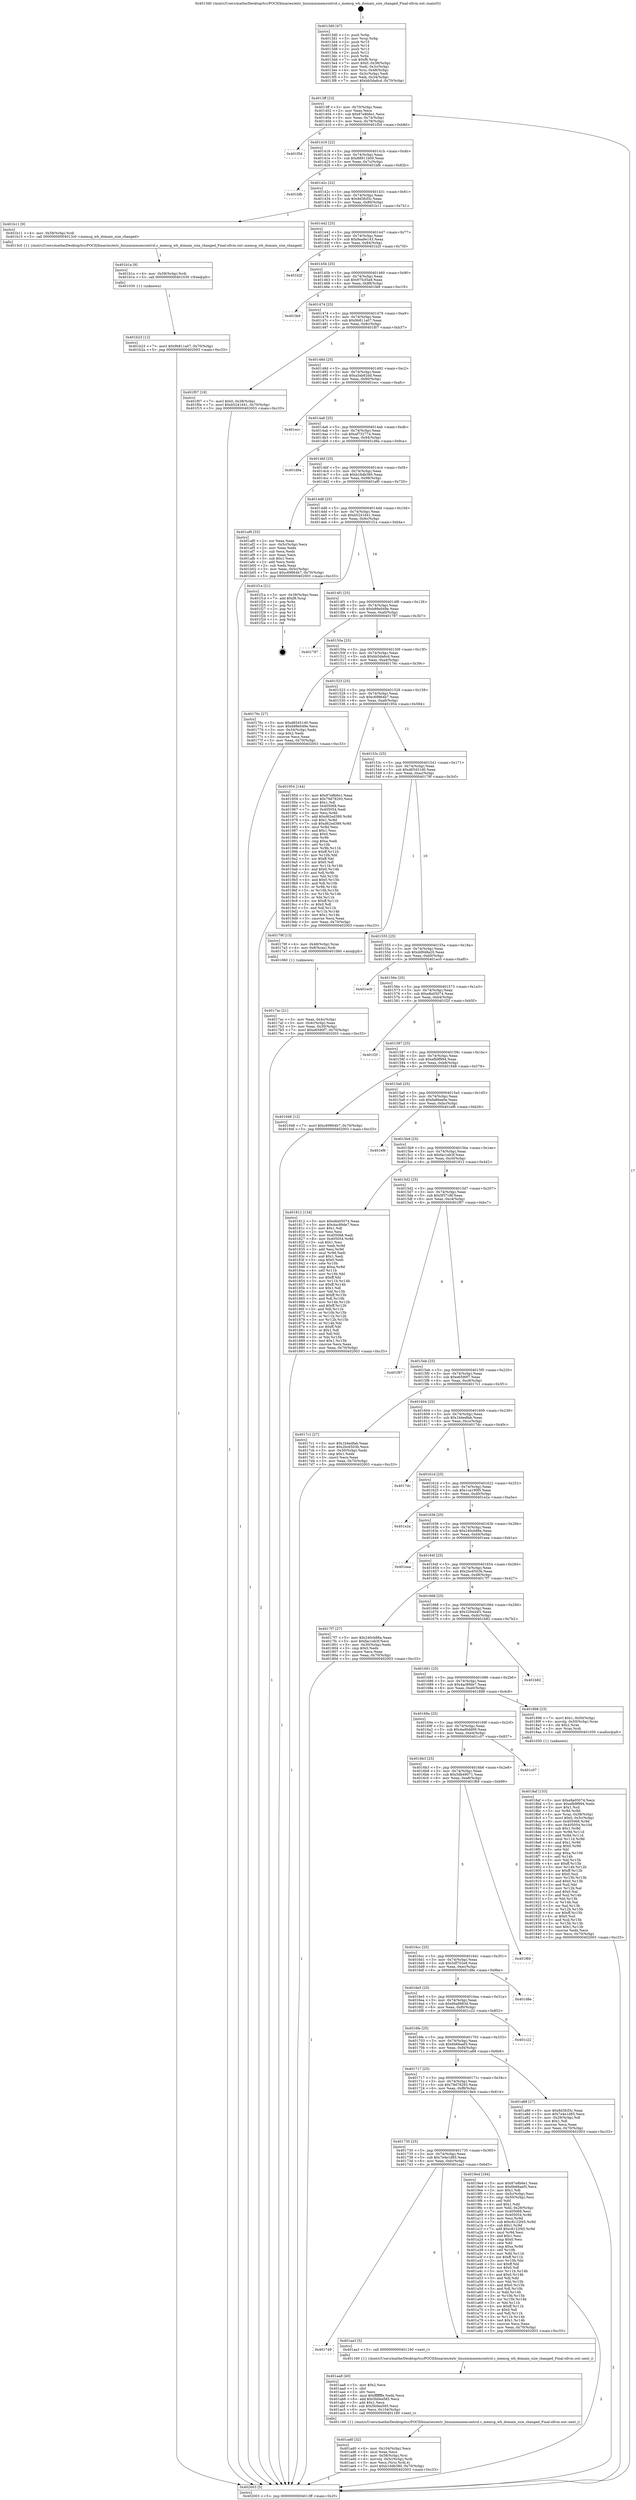 digraph "0x4013d0" {
  label = "0x4013d0 (/mnt/c/Users/mathe/Desktop/tcc/POCII/binaries/extr_linuxmmmemcontrol.c_memcg_wb_domain_size_changed_Final-ollvm.out::main(0))"
  labelloc = "t"
  node[shape=record]

  Entry [label="",width=0.3,height=0.3,shape=circle,fillcolor=black,style=filled]
  "0x4013ff" [label="{
     0x4013ff [23]\l
     | [instrs]\l
     &nbsp;&nbsp;0x4013ff \<+3\>: mov -0x70(%rbp),%eax\l
     &nbsp;&nbsp;0x401402 \<+2\>: mov %eax,%ecx\l
     &nbsp;&nbsp;0x401404 \<+6\>: sub $0x87e8b6e1,%ecx\l
     &nbsp;&nbsp;0x40140a \<+3\>: mov %eax,-0x74(%rbp)\l
     &nbsp;&nbsp;0x40140d \<+3\>: mov %ecx,-0x78(%rbp)\l
     &nbsp;&nbsp;0x401410 \<+6\>: je 0000000000401f5d \<main+0xb8d\>\l
  }"]
  "0x401f5d" [label="{
     0x401f5d\l
  }", style=dashed]
  "0x401416" [label="{
     0x401416 [22]\l
     | [instrs]\l
     &nbsp;&nbsp;0x401416 \<+5\>: jmp 000000000040141b \<main+0x4b\>\l
     &nbsp;&nbsp;0x40141b \<+3\>: mov -0x74(%rbp),%eax\l
     &nbsp;&nbsp;0x40141e \<+5\>: sub $0x88911b00,%eax\l
     &nbsp;&nbsp;0x401423 \<+3\>: mov %eax,-0x7c(%rbp)\l
     &nbsp;&nbsp;0x401426 \<+6\>: je 0000000000401bfb \<main+0x82b\>\l
  }"]
  Exit [label="",width=0.3,height=0.3,shape=circle,fillcolor=black,style=filled,peripheries=2]
  "0x401bfb" [label="{
     0x401bfb\l
  }", style=dashed]
  "0x40142c" [label="{
     0x40142c [22]\l
     | [instrs]\l
     &nbsp;&nbsp;0x40142c \<+5\>: jmp 0000000000401431 \<main+0x61\>\l
     &nbsp;&nbsp;0x401431 \<+3\>: mov -0x74(%rbp),%eax\l
     &nbsp;&nbsp;0x401434 \<+5\>: sub $0x8d3fcf3c,%eax\l
     &nbsp;&nbsp;0x401439 \<+3\>: mov %eax,-0x80(%rbp)\l
     &nbsp;&nbsp;0x40143c \<+6\>: je 0000000000401b11 \<main+0x741\>\l
  }"]
  "0x401b23" [label="{
     0x401b23 [12]\l
     | [instrs]\l
     &nbsp;&nbsp;0x401b23 \<+7\>: movl $0x9b811a07,-0x70(%rbp)\l
     &nbsp;&nbsp;0x401b2a \<+5\>: jmp 0000000000402003 \<main+0xc33\>\l
  }"]
  "0x401b11" [label="{
     0x401b11 [9]\l
     | [instrs]\l
     &nbsp;&nbsp;0x401b11 \<+4\>: mov -0x58(%rbp),%rdi\l
     &nbsp;&nbsp;0x401b15 \<+5\>: call 00000000004013c0 \<memcg_wb_domain_size_changed\>\l
     | [calls]\l
     &nbsp;&nbsp;0x4013c0 \{1\} (/mnt/c/Users/mathe/Desktop/tcc/POCII/binaries/extr_linuxmmmemcontrol.c_memcg_wb_domain_size_changed_Final-ollvm.out::memcg_wb_domain_size_changed)\l
  }"]
  "0x401442" [label="{
     0x401442 [25]\l
     | [instrs]\l
     &nbsp;&nbsp;0x401442 \<+5\>: jmp 0000000000401447 \<main+0x77\>\l
     &nbsp;&nbsp;0x401447 \<+3\>: mov -0x74(%rbp),%eax\l
     &nbsp;&nbsp;0x40144a \<+5\>: sub $0x8ea9e143,%eax\l
     &nbsp;&nbsp;0x40144f \<+6\>: mov %eax,-0x84(%rbp)\l
     &nbsp;&nbsp;0x401455 \<+6\>: je 0000000000401b2f \<main+0x75f\>\l
  }"]
  "0x401b1a" [label="{
     0x401b1a [9]\l
     | [instrs]\l
     &nbsp;&nbsp;0x401b1a \<+4\>: mov -0x58(%rbp),%rdi\l
     &nbsp;&nbsp;0x401b1e \<+5\>: call 0000000000401030 \<free@plt\>\l
     | [calls]\l
     &nbsp;&nbsp;0x401030 \{1\} (unknown)\l
  }"]
  "0x401b2f" [label="{
     0x401b2f\l
  }", style=dashed]
  "0x40145b" [label="{
     0x40145b [25]\l
     | [instrs]\l
     &nbsp;&nbsp;0x40145b \<+5\>: jmp 0000000000401460 \<main+0x90\>\l
     &nbsp;&nbsp;0x401460 \<+3\>: mov -0x74(%rbp),%eax\l
     &nbsp;&nbsp;0x401463 \<+5\>: sub $0x975cf3a9,%eax\l
     &nbsp;&nbsp;0x401468 \<+6\>: mov %eax,-0x88(%rbp)\l
     &nbsp;&nbsp;0x40146e \<+6\>: je 0000000000401fe9 \<main+0xc19\>\l
  }"]
  "0x401ad0" [label="{
     0x401ad0 [32]\l
     | [instrs]\l
     &nbsp;&nbsp;0x401ad0 \<+6\>: mov -0x104(%rbp),%ecx\l
     &nbsp;&nbsp;0x401ad6 \<+3\>: imul %eax,%ecx\l
     &nbsp;&nbsp;0x401ad9 \<+4\>: mov -0x58(%rbp),%rsi\l
     &nbsp;&nbsp;0x401add \<+4\>: movslq -0x5c(%rbp),%rdi\l
     &nbsp;&nbsp;0x401ae1 \<+3\>: mov %ecx,(%rsi,%rdi,4)\l
     &nbsp;&nbsp;0x401ae4 \<+7\>: movl $0xb16db380,-0x70(%rbp)\l
     &nbsp;&nbsp;0x401aeb \<+5\>: jmp 0000000000402003 \<main+0xc33\>\l
  }"]
  "0x401fe9" [label="{
     0x401fe9\l
  }", style=dashed]
  "0x401474" [label="{
     0x401474 [25]\l
     | [instrs]\l
     &nbsp;&nbsp;0x401474 \<+5\>: jmp 0000000000401479 \<main+0xa9\>\l
     &nbsp;&nbsp;0x401479 \<+3\>: mov -0x74(%rbp),%eax\l
     &nbsp;&nbsp;0x40147c \<+5\>: sub $0x9b811a07,%eax\l
     &nbsp;&nbsp;0x401481 \<+6\>: mov %eax,-0x8c(%rbp)\l
     &nbsp;&nbsp;0x401487 \<+6\>: je 0000000000401f07 \<main+0xb37\>\l
  }"]
  "0x401aa8" [label="{
     0x401aa8 [40]\l
     | [instrs]\l
     &nbsp;&nbsp;0x401aa8 \<+5\>: mov $0x2,%ecx\l
     &nbsp;&nbsp;0x401aad \<+1\>: cltd\l
     &nbsp;&nbsp;0x401aae \<+2\>: idiv %ecx\l
     &nbsp;&nbsp;0x401ab0 \<+6\>: imul $0xfffffffe,%edx,%ecx\l
     &nbsp;&nbsp;0x401ab6 \<+6\>: add $0x5b0ea585,%ecx\l
     &nbsp;&nbsp;0x401abc \<+3\>: add $0x1,%ecx\l
     &nbsp;&nbsp;0x401abf \<+6\>: sub $0x5b0ea585,%ecx\l
     &nbsp;&nbsp;0x401ac5 \<+6\>: mov %ecx,-0x104(%rbp)\l
     &nbsp;&nbsp;0x401acb \<+5\>: call 0000000000401160 \<next_i\>\l
     | [calls]\l
     &nbsp;&nbsp;0x401160 \{1\} (/mnt/c/Users/mathe/Desktop/tcc/POCII/binaries/extr_linuxmmmemcontrol.c_memcg_wb_domain_size_changed_Final-ollvm.out::next_i)\l
  }"]
  "0x401f07" [label="{
     0x401f07 [19]\l
     | [instrs]\l
     &nbsp;&nbsp;0x401f07 \<+7\>: movl $0x0,-0x38(%rbp)\l
     &nbsp;&nbsp;0x401f0e \<+7\>: movl $0xb5241641,-0x70(%rbp)\l
     &nbsp;&nbsp;0x401f15 \<+5\>: jmp 0000000000402003 \<main+0xc33\>\l
  }"]
  "0x40148d" [label="{
     0x40148d [25]\l
     | [instrs]\l
     &nbsp;&nbsp;0x40148d \<+5\>: jmp 0000000000401492 \<main+0xc2\>\l
     &nbsp;&nbsp;0x401492 \<+3\>: mov -0x74(%rbp),%eax\l
     &nbsp;&nbsp;0x401495 \<+5\>: sub $0xa3ab82dd,%eax\l
     &nbsp;&nbsp;0x40149a \<+6\>: mov %eax,-0x90(%rbp)\l
     &nbsp;&nbsp;0x4014a0 \<+6\>: je 0000000000401ecc \<main+0xafc\>\l
  }"]
  "0x401749" [label="{
     0x401749\l
  }", style=dashed]
  "0x401ecc" [label="{
     0x401ecc\l
  }", style=dashed]
  "0x4014a6" [label="{
     0x4014a6 [25]\l
     | [instrs]\l
     &nbsp;&nbsp;0x4014a6 \<+5\>: jmp 00000000004014ab \<main+0xdb\>\l
     &nbsp;&nbsp;0x4014ab \<+3\>: mov -0x74(%rbp),%eax\l
     &nbsp;&nbsp;0x4014ae \<+5\>: sub $0xaf732774,%eax\l
     &nbsp;&nbsp;0x4014b3 \<+6\>: mov %eax,-0x94(%rbp)\l
     &nbsp;&nbsp;0x4014b9 \<+6\>: je 0000000000401d9a \<main+0x9ca\>\l
  }"]
  "0x401aa3" [label="{
     0x401aa3 [5]\l
     | [instrs]\l
     &nbsp;&nbsp;0x401aa3 \<+5\>: call 0000000000401160 \<next_i\>\l
     | [calls]\l
     &nbsp;&nbsp;0x401160 \{1\} (/mnt/c/Users/mathe/Desktop/tcc/POCII/binaries/extr_linuxmmmemcontrol.c_memcg_wb_domain_size_changed_Final-ollvm.out::next_i)\l
  }"]
  "0x401d9a" [label="{
     0x401d9a\l
  }", style=dashed]
  "0x4014bf" [label="{
     0x4014bf [25]\l
     | [instrs]\l
     &nbsp;&nbsp;0x4014bf \<+5\>: jmp 00000000004014c4 \<main+0xf4\>\l
     &nbsp;&nbsp;0x4014c4 \<+3\>: mov -0x74(%rbp),%eax\l
     &nbsp;&nbsp;0x4014c7 \<+5\>: sub $0xb16db380,%eax\l
     &nbsp;&nbsp;0x4014cc \<+6\>: mov %eax,-0x98(%rbp)\l
     &nbsp;&nbsp;0x4014d2 \<+6\>: je 0000000000401af0 \<main+0x720\>\l
  }"]
  "0x401730" [label="{
     0x401730 [25]\l
     | [instrs]\l
     &nbsp;&nbsp;0x401730 \<+5\>: jmp 0000000000401735 \<main+0x365\>\l
     &nbsp;&nbsp;0x401735 \<+3\>: mov -0x74(%rbp),%eax\l
     &nbsp;&nbsp;0x401738 \<+5\>: sub $0x7e4e1d85,%eax\l
     &nbsp;&nbsp;0x40173d \<+6\>: mov %eax,-0xfc(%rbp)\l
     &nbsp;&nbsp;0x401743 \<+6\>: je 0000000000401aa3 \<main+0x6d3\>\l
  }"]
  "0x401af0" [label="{
     0x401af0 [33]\l
     | [instrs]\l
     &nbsp;&nbsp;0x401af0 \<+2\>: xor %eax,%eax\l
     &nbsp;&nbsp;0x401af2 \<+3\>: mov -0x5c(%rbp),%ecx\l
     &nbsp;&nbsp;0x401af5 \<+2\>: mov %eax,%edx\l
     &nbsp;&nbsp;0x401af7 \<+2\>: sub %ecx,%edx\l
     &nbsp;&nbsp;0x401af9 \<+2\>: mov %eax,%ecx\l
     &nbsp;&nbsp;0x401afb \<+3\>: sub $0x1,%ecx\l
     &nbsp;&nbsp;0x401afe \<+2\>: add %ecx,%edx\l
     &nbsp;&nbsp;0x401b00 \<+2\>: sub %edx,%eax\l
     &nbsp;&nbsp;0x401b02 \<+3\>: mov %eax,-0x5c(%rbp)\l
     &nbsp;&nbsp;0x401b05 \<+7\>: movl $0xc69864b7,-0x70(%rbp)\l
     &nbsp;&nbsp;0x401b0c \<+5\>: jmp 0000000000402003 \<main+0xc33\>\l
  }"]
  "0x4014d8" [label="{
     0x4014d8 [25]\l
     | [instrs]\l
     &nbsp;&nbsp;0x4014d8 \<+5\>: jmp 00000000004014dd \<main+0x10d\>\l
     &nbsp;&nbsp;0x4014dd \<+3\>: mov -0x74(%rbp),%eax\l
     &nbsp;&nbsp;0x4014e0 \<+5\>: sub $0xb5241641,%eax\l
     &nbsp;&nbsp;0x4014e5 \<+6\>: mov %eax,-0x9c(%rbp)\l
     &nbsp;&nbsp;0x4014eb \<+6\>: je 0000000000401f1a \<main+0xb4a\>\l
  }"]
  "0x4019e4" [label="{
     0x4019e4 [164]\l
     | [instrs]\l
     &nbsp;&nbsp;0x4019e4 \<+5\>: mov $0x87e8b6e1,%eax\l
     &nbsp;&nbsp;0x4019e9 \<+5\>: mov $0x6b66aef3,%ecx\l
     &nbsp;&nbsp;0x4019ee \<+2\>: mov $0x1,%dl\l
     &nbsp;&nbsp;0x4019f0 \<+3\>: mov -0x5c(%rbp),%esi\l
     &nbsp;&nbsp;0x4019f3 \<+3\>: cmp -0x50(%rbp),%esi\l
     &nbsp;&nbsp;0x4019f6 \<+4\>: setl %dil\l
     &nbsp;&nbsp;0x4019fa \<+4\>: and $0x1,%dil\l
     &nbsp;&nbsp;0x4019fe \<+4\>: mov %dil,-0x29(%rbp)\l
     &nbsp;&nbsp;0x401a02 \<+7\>: mov 0x405068,%esi\l
     &nbsp;&nbsp;0x401a09 \<+8\>: mov 0x405054,%r8d\l
     &nbsp;&nbsp;0x401a11 \<+3\>: mov %esi,%r9d\l
     &nbsp;&nbsp;0x401a14 \<+7\>: sub $0xc8122f45,%r9d\l
     &nbsp;&nbsp;0x401a1b \<+4\>: sub $0x1,%r9d\l
     &nbsp;&nbsp;0x401a1f \<+7\>: add $0xc8122f45,%r9d\l
     &nbsp;&nbsp;0x401a26 \<+4\>: imul %r9d,%esi\l
     &nbsp;&nbsp;0x401a2a \<+3\>: and $0x1,%esi\l
     &nbsp;&nbsp;0x401a2d \<+3\>: cmp $0x0,%esi\l
     &nbsp;&nbsp;0x401a30 \<+4\>: sete %dil\l
     &nbsp;&nbsp;0x401a34 \<+4\>: cmp $0xa,%r8d\l
     &nbsp;&nbsp;0x401a38 \<+4\>: setl %r10b\l
     &nbsp;&nbsp;0x401a3c \<+3\>: mov %dil,%r11b\l
     &nbsp;&nbsp;0x401a3f \<+4\>: xor $0xff,%r11b\l
     &nbsp;&nbsp;0x401a43 \<+3\>: mov %r10b,%bl\l
     &nbsp;&nbsp;0x401a46 \<+3\>: xor $0xff,%bl\l
     &nbsp;&nbsp;0x401a49 \<+3\>: xor $0x0,%dl\l
     &nbsp;&nbsp;0x401a4c \<+3\>: mov %r11b,%r14b\l
     &nbsp;&nbsp;0x401a4f \<+4\>: and $0x0,%r14b\l
     &nbsp;&nbsp;0x401a53 \<+3\>: and %dl,%dil\l
     &nbsp;&nbsp;0x401a56 \<+3\>: mov %bl,%r15b\l
     &nbsp;&nbsp;0x401a59 \<+4\>: and $0x0,%r15b\l
     &nbsp;&nbsp;0x401a5d \<+3\>: and %dl,%r10b\l
     &nbsp;&nbsp;0x401a60 \<+3\>: or %dil,%r14b\l
     &nbsp;&nbsp;0x401a63 \<+3\>: or %r10b,%r15b\l
     &nbsp;&nbsp;0x401a66 \<+3\>: xor %r15b,%r14b\l
     &nbsp;&nbsp;0x401a69 \<+3\>: or %bl,%r11b\l
     &nbsp;&nbsp;0x401a6c \<+4\>: xor $0xff,%r11b\l
     &nbsp;&nbsp;0x401a70 \<+3\>: or $0x0,%dl\l
     &nbsp;&nbsp;0x401a73 \<+3\>: and %dl,%r11b\l
     &nbsp;&nbsp;0x401a76 \<+3\>: or %r11b,%r14b\l
     &nbsp;&nbsp;0x401a79 \<+4\>: test $0x1,%r14b\l
     &nbsp;&nbsp;0x401a7d \<+3\>: cmovne %ecx,%eax\l
     &nbsp;&nbsp;0x401a80 \<+3\>: mov %eax,-0x70(%rbp)\l
     &nbsp;&nbsp;0x401a83 \<+5\>: jmp 0000000000402003 \<main+0xc33\>\l
  }"]
  "0x401f1a" [label="{
     0x401f1a [21]\l
     | [instrs]\l
     &nbsp;&nbsp;0x401f1a \<+3\>: mov -0x38(%rbp),%eax\l
     &nbsp;&nbsp;0x401f1d \<+7\>: add $0xf8,%rsp\l
     &nbsp;&nbsp;0x401f24 \<+1\>: pop %rbx\l
     &nbsp;&nbsp;0x401f25 \<+2\>: pop %r12\l
     &nbsp;&nbsp;0x401f27 \<+2\>: pop %r13\l
     &nbsp;&nbsp;0x401f29 \<+2\>: pop %r14\l
     &nbsp;&nbsp;0x401f2b \<+2\>: pop %r15\l
     &nbsp;&nbsp;0x401f2d \<+1\>: pop %rbp\l
     &nbsp;&nbsp;0x401f2e \<+1\>: ret\l
  }"]
  "0x4014f1" [label="{
     0x4014f1 [25]\l
     | [instrs]\l
     &nbsp;&nbsp;0x4014f1 \<+5\>: jmp 00000000004014f6 \<main+0x126\>\l
     &nbsp;&nbsp;0x4014f6 \<+3\>: mov -0x74(%rbp),%eax\l
     &nbsp;&nbsp;0x4014f9 \<+5\>: sub $0xb88e049e,%eax\l
     &nbsp;&nbsp;0x4014fe \<+6\>: mov %eax,-0xa0(%rbp)\l
     &nbsp;&nbsp;0x401504 \<+6\>: je 0000000000401787 \<main+0x3b7\>\l
  }"]
  "0x401717" [label="{
     0x401717 [25]\l
     | [instrs]\l
     &nbsp;&nbsp;0x401717 \<+5\>: jmp 000000000040171c \<main+0x34c\>\l
     &nbsp;&nbsp;0x40171c \<+3\>: mov -0x74(%rbp),%eax\l
     &nbsp;&nbsp;0x40171f \<+5\>: sub $0x79d78293,%eax\l
     &nbsp;&nbsp;0x401724 \<+6\>: mov %eax,-0xf8(%rbp)\l
     &nbsp;&nbsp;0x40172a \<+6\>: je 00000000004019e4 \<main+0x614\>\l
  }"]
  "0x401787" [label="{
     0x401787\l
  }", style=dashed]
  "0x40150a" [label="{
     0x40150a [25]\l
     | [instrs]\l
     &nbsp;&nbsp;0x40150a \<+5\>: jmp 000000000040150f \<main+0x13f\>\l
     &nbsp;&nbsp;0x40150f \<+3\>: mov -0x74(%rbp),%eax\l
     &nbsp;&nbsp;0x401512 \<+5\>: sub $0xbb5da6cd,%eax\l
     &nbsp;&nbsp;0x401517 \<+6\>: mov %eax,-0xa4(%rbp)\l
     &nbsp;&nbsp;0x40151d \<+6\>: je 000000000040176c \<main+0x39c\>\l
  }"]
  "0x401a88" [label="{
     0x401a88 [27]\l
     | [instrs]\l
     &nbsp;&nbsp;0x401a88 \<+5\>: mov $0x8d3fcf3c,%eax\l
     &nbsp;&nbsp;0x401a8d \<+5\>: mov $0x7e4e1d85,%ecx\l
     &nbsp;&nbsp;0x401a92 \<+3\>: mov -0x29(%rbp),%dl\l
     &nbsp;&nbsp;0x401a95 \<+3\>: test $0x1,%dl\l
     &nbsp;&nbsp;0x401a98 \<+3\>: cmovne %ecx,%eax\l
     &nbsp;&nbsp;0x401a9b \<+3\>: mov %eax,-0x70(%rbp)\l
     &nbsp;&nbsp;0x401a9e \<+5\>: jmp 0000000000402003 \<main+0xc33\>\l
  }"]
  "0x40176c" [label="{
     0x40176c [27]\l
     | [instrs]\l
     &nbsp;&nbsp;0x40176c \<+5\>: mov $0xd65451d0,%eax\l
     &nbsp;&nbsp;0x401771 \<+5\>: mov $0xb88e049e,%ecx\l
     &nbsp;&nbsp;0x401776 \<+3\>: mov -0x34(%rbp),%edx\l
     &nbsp;&nbsp;0x401779 \<+3\>: cmp $0x2,%edx\l
     &nbsp;&nbsp;0x40177c \<+3\>: cmovne %ecx,%eax\l
     &nbsp;&nbsp;0x40177f \<+3\>: mov %eax,-0x70(%rbp)\l
     &nbsp;&nbsp;0x401782 \<+5\>: jmp 0000000000402003 \<main+0xc33\>\l
  }"]
  "0x401523" [label="{
     0x401523 [25]\l
     | [instrs]\l
     &nbsp;&nbsp;0x401523 \<+5\>: jmp 0000000000401528 \<main+0x158\>\l
     &nbsp;&nbsp;0x401528 \<+3\>: mov -0x74(%rbp),%eax\l
     &nbsp;&nbsp;0x40152b \<+5\>: sub $0xc69864b7,%eax\l
     &nbsp;&nbsp;0x401530 \<+6\>: mov %eax,-0xa8(%rbp)\l
     &nbsp;&nbsp;0x401536 \<+6\>: je 0000000000401954 \<main+0x584\>\l
  }"]
  "0x402003" [label="{
     0x402003 [5]\l
     | [instrs]\l
     &nbsp;&nbsp;0x402003 \<+5\>: jmp 00000000004013ff \<main+0x2f\>\l
  }"]
  "0x4013d0" [label="{
     0x4013d0 [47]\l
     | [instrs]\l
     &nbsp;&nbsp;0x4013d0 \<+1\>: push %rbp\l
     &nbsp;&nbsp;0x4013d1 \<+3\>: mov %rsp,%rbp\l
     &nbsp;&nbsp;0x4013d4 \<+2\>: push %r15\l
     &nbsp;&nbsp;0x4013d6 \<+2\>: push %r14\l
     &nbsp;&nbsp;0x4013d8 \<+2\>: push %r13\l
     &nbsp;&nbsp;0x4013da \<+2\>: push %r12\l
     &nbsp;&nbsp;0x4013dc \<+1\>: push %rbx\l
     &nbsp;&nbsp;0x4013dd \<+7\>: sub $0xf8,%rsp\l
     &nbsp;&nbsp;0x4013e4 \<+7\>: movl $0x0,-0x38(%rbp)\l
     &nbsp;&nbsp;0x4013eb \<+3\>: mov %edi,-0x3c(%rbp)\l
     &nbsp;&nbsp;0x4013ee \<+4\>: mov %rsi,-0x48(%rbp)\l
     &nbsp;&nbsp;0x4013f2 \<+3\>: mov -0x3c(%rbp),%edi\l
     &nbsp;&nbsp;0x4013f5 \<+3\>: mov %edi,-0x34(%rbp)\l
     &nbsp;&nbsp;0x4013f8 \<+7\>: movl $0xbb5da6cd,-0x70(%rbp)\l
  }"]
  "0x4016fe" [label="{
     0x4016fe [25]\l
     | [instrs]\l
     &nbsp;&nbsp;0x4016fe \<+5\>: jmp 0000000000401703 \<main+0x333\>\l
     &nbsp;&nbsp;0x401703 \<+3\>: mov -0x74(%rbp),%eax\l
     &nbsp;&nbsp;0x401706 \<+5\>: sub $0x6b66aef3,%eax\l
     &nbsp;&nbsp;0x40170b \<+6\>: mov %eax,-0xf4(%rbp)\l
     &nbsp;&nbsp;0x401711 \<+6\>: je 0000000000401a88 \<main+0x6b8\>\l
  }"]
  "0x401954" [label="{
     0x401954 [144]\l
     | [instrs]\l
     &nbsp;&nbsp;0x401954 \<+5\>: mov $0x87e8b6e1,%eax\l
     &nbsp;&nbsp;0x401959 \<+5\>: mov $0x79d78293,%ecx\l
     &nbsp;&nbsp;0x40195e \<+2\>: mov $0x1,%dl\l
     &nbsp;&nbsp;0x401960 \<+7\>: mov 0x405068,%esi\l
     &nbsp;&nbsp;0x401967 \<+7\>: mov 0x405054,%edi\l
     &nbsp;&nbsp;0x40196e \<+3\>: mov %esi,%r8d\l
     &nbsp;&nbsp;0x401971 \<+7\>: add $0xd62ed389,%r8d\l
     &nbsp;&nbsp;0x401978 \<+4\>: sub $0x1,%r8d\l
     &nbsp;&nbsp;0x40197c \<+7\>: sub $0xd62ed389,%r8d\l
     &nbsp;&nbsp;0x401983 \<+4\>: imul %r8d,%esi\l
     &nbsp;&nbsp;0x401987 \<+3\>: and $0x1,%esi\l
     &nbsp;&nbsp;0x40198a \<+3\>: cmp $0x0,%esi\l
     &nbsp;&nbsp;0x40198d \<+4\>: sete %r9b\l
     &nbsp;&nbsp;0x401991 \<+3\>: cmp $0xa,%edi\l
     &nbsp;&nbsp;0x401994 \<+4\>: setl %r10b\l
     &nbsp;&nbsp;0x401998 \<+3\>: mov %r9b,%r11b\l
     &nbsp;&nbsp;0x40199b \<+4\>: xor $0xff,%r11b\l
     &nbsp;&nbsp;0x40199f \<+3\>: mov %r10b,%bl\l
     &nbsp;&nbsp;0x4019a2 \<+3\>: xor $0xff,%bl\l
     &nbsp;&nbsp;0x4019a5 \<+3\>: xor $0x0,%dl\l
     &nbsp;&nbsp;0x4019a8 \<+3\>: mov %r11b,%r14b\l
     &nbsp;&nbsp;0x4019ab \<+4\>: and $0x0,%r14b\l
     &nbsp;&nbsp;0x4019af \<+3\>: and %dl,%r9b\l
     &nbsp;&nbsp;0x4019b2 \<+3\>: mov %bl,%r15b\l
     &nbsp;&nbsp;0x4019b5 \<+4\>: and $0x0,%r15b\l
     &nbsp;&nbsp;0x4019b9 \<+3\>: and %dl,%r10b\l
     &nbsp;&nbsp;0x4019bc \<+3\>: or %r9b,%r14b\l
     &nbsp;&nbsp;0x4019bf \<+3\>: or %r10b,%r15b\l
     &nbsp;&nbsp;0x4019c2 \<+3\>: xor %r15b,%r14b\l
     &nbsp;&nbsp;0x4019c5 \<+3\>: or %bl,%r11b\l
     &nbsp;&nbsp;0x4019c8 \<+4\>: xor $0xff,%r11b\l
     &nbsp;&nbsp;0x4019cc \<+3\>: or $0x0,%dl\l
     &nbsp;&nbsp;0x4019cf \<+3\>: and %dl,%r11b\l
     &nbsp;&nbsp;0x4019d2 \<+3\>: or %r11b,%r14b\l
     &nbsp;&nbsp;0x4019d5 \<+4\>: test $0x1,%r14b\l
     &nbsp;&nbsp;0x4019d9 \<+3\>: cmovne %ecx,%eax\l
     &nbsp;&nbsp;0x4019dc \<+3\>: mov %eax,-0x70(%rbp)\l
     &nbsp;&nbsp;0x4019df \<+5\>: jmp 0000000000402003 \<main+0xc33\>\l
  }"]
  "0x40153c" [label="{
     0x40153c [25]\l
     | [instrs]\l
     &nbsp;&nbsp;0x40153c \<+5\>: jmp 0000000000401541 \<main+0x171\>\l
     &nbsp;&nbsp;0x401541 \<+3\>: mov -0x74(%rbp),%eax\l
     &nbsp;&nbsp;0x401544 \<+5\>: sub $0xd65451d0,%eax\l
     &nbsp;&nbsp;0x401549 \<+6\>: mov %eax,-0xac(%rbp)\l
     &nbsp;&nbsp;0x40154f \<+6\>: je 000000000040179f \<main+0x3cf\>\l
  }"]
  "0x401c22" [label="{
     0x401c22\l
  }", style=dashed]
  "0x40179f" [label="{
     0x40179f [13]\l
     | [instrs]\l
     &nbsp;&nbsp;0x40179f \<+4\>: mov -0x48(%rbp),%rax\l
     &nbsp;&nbsp;0x4017a3 \<+4\>: mov 0x8(%rax),%rdi\l
     &nbsp;&nbsp;0x4017a7 \<+5\>: call 0000000000401060 \<atoi@plt\>\l
     | [calls]\l
     &nbsp;&nbsp;0x401060 \{1\} (unknown)\l
  }"]
  "0x401555" [label="{
     0x401555 [25]\l
     | [instrs]\l
     &nbsp;&nbsp;0x401555 \<+5\>: jmp 000000000040155a \<main+0x18a\>\l
     &nbsp;&nbsp;0x40155a \<+3\>: mov -0x74(%rbp),%eax\l
     &nbsp;&nbsp;0x40155d \<+5\>: sub $0xdd948a20,%eax\l
     &nbsp;&nbsp;0x401562 \<+6\>: mov %eax,-0xb0(%rbp)\l
     &nbsp;&nbsp;0x401568 \<+6\>: je 0000000000401ec0 \<main+0xaf0\>\l
  }"]
  "0x4017ac" [label="{
     0x4017ac [21]\l
     | [instrs]\l
     &nbsp;&nbsp;0x4017ac \<+3\>: mov %eax,-0x4c(%rbp)\l
     &nbsp;&nbsp;0x4017af \<+3\>: mov -0x4c(%rbp),%eax\l
     &nbsp;&nbsp;0x4017b2 \<+3\>: mov %eax,-0x30(%rbp)\l
     &nbsp;&nbsp;0x4017b5 \<+7\>: movl $0xe6590f7,-0x70(%rbp)\l
     &nbsp;&nbsp;0x4017bc \<+5\>: jmp 0000000000402003 \<main+0xc33\>\l
  }"]
  "0x4016e5" [label="{
     0x4016e5 [25]\l
     | [instrs]\l
     &nbsp;&nbsp;0x4016e5 \<+5\>: jmp 00000000004016ea \<main+0x31a\>\l
     &nbsp;&nbsp;0x4016ea \<+3\>: mov -0x74(%rbp),%eax\l
     &nbsp;&nbsp;0x4016ed \<+5\>: sub $0x66a8883d,%eax\l
     &nbsp;&nbsp;0x4016f2 \<+6\>: mov %eax,-0xf0(%rbp)\l
     &nbsp;&nbsp;0x4016f8 \<+6\>: je 0000000000401c22 \<main+0x852\>\l
  }"]
  "0x401ec0" [label="{
     0x401ec0\l
  }", style=dashed]
  "0x40156e" [label="{
     0x40156e [25]\l
     | [instrs]\l
     &nbsp;&nbsp;0x40156e \<+5\>: jmp 0000000000401573 \<main+0x1a3\>\l
     &nbsp;&nbsp;0x401573 \<+3\>: mov -0x74(%rbp),%eax\l
     &nbsp;&nbsp;0x401576 \<+5\>: sub $0xe8a05074,%eax\l
     &nbsp;&nbsp;0x40157b \<+6\>: mov %eax,-0xb4(%rbp)\l
     &nbsp;&nbsp;0x401581 \<+6\>: je 0000000000401f2f \<main+0xb5f\>\l
  }"]
  "0x401d8e" [label="{
     0x401d8e\l
  }", style=dashed]
  "0x401f2f" [label="{
     0x401f2f\l
  }", style=dashed]
  "0x401587" [label="{
     0x401587 [25]\l
     | [instrs]\l
     &nbsp;&nbsp;0x401587 \<+5\>: jmp 000000000040158c \<main+0x1bc\>\l
     &nbsp;&nbsp;0x40158c \<+3\>: mov -0x74(%rbp),%eax\l
     &nbsp;&nbsp;0x40158f \<+5\>: sub $0xefb9f994,%eax\l
     &nbsp;&nbsp;0x401594 \<+6\>: mov %eax,-0xb8(%rbp)\l
     &nbsp;&nbsp;0x40159a \<+6\>: je 0000000000401948 \<main+0x578\>\l
  }"]
  "0x4016cc" [label="{
     0x4016cc [25]\l
     | [instrs]\l
     &nbsp;&nbsp;0x4016cc \<+5\>: jmp 00000000004016d1 \<main+0x301\>\l
     &nbsp;&nbsp;0x4016d1 \<+3\>: mov -0x74(%rbp),%eax\l
     &nbsp;&nbsp;0x4016d4 \<+5\>: sub $0x5df702e8,%eax\l
     &nbsp;&nbsp;0x4016d9 \<+6\>: mov %eax,-0xec(%rbp)\l
     &nbsp;&nbsp;0x4016df \<+6\>: je 0000000000401d8e \<main+0x9be\>\l
  }"]
  "0x401948" [label="{
     0x401948 [12]\l
     | [instrs]\l
     &nbsp;&nbsp;0x401948 \<+7\>: movl $0xc69864b7,-0x70(%rbp)\l
     &nbsp;&nbsp;0x40194f \<+5\>: jmp 0000000000402003 \<main+0xc33\>\l
  }"]
  "0x4015a0" [label="{
     0x4015a0 [25]\l
     | [instrs]\l
     &nbsp;&nbsp;0x4015a0 \<+5\>: jmp 00000000004015a5 \<main+0x1d5\>\l
     &nbsp;&nbsp;0x4015a5 \<+3\>: mov -0x74(%rbp),%eax\l
     &nbsp;&nbsp;0x4015a8 \<+5\>: sub $0xfa86ee0e,%eax\l
     &nbsp;&nbsp;0x4015ad \<+6\>: mov %eax,-0xbc(%rbp)\l
     &nbsp;&nbsp;0x4015b3 \<+6\>: je 0000000000401ef6 \<main+0xb26\>\l
  }"]
  "0x401f69" [label="{
     0x401f69\l
  }", style=dashed]
  "0x401ef6" [label="{
     0x401ef6\l
  }", style=dashed]
  "0x4015b9" [label="{
     0x4015b9 [25]\l
     | [instrs]\l
     &nbsp;&nbsp;0x4015b9 \<+5\>: jmp 00000000004015be \<main+0x1ee\>\l
     &nbsp;&nbsp;0x4015be \<+3\>: mov -0x74(%rbp),%eax\l
     &nbsp;&nbsp;0x4015c1 \<+5\>: sub $0xfac1eb3f,%eax\l
     &nbsp;&nbsp;0x4015c6 \<+6\>: mov %eax,-0xc0(%rbp)\l
     &nbsp;&nbsp;0x4015cc \<+6\>: je 0000000000401812 \<main+0x442\>\l
  }"]
  "0x4016b3" [label="{
     0x4016b3 [25]\l
     | [instrs]\l
     &nbsp;&nbsp;0x4016b3 \<+5\>: jmp 00000000004016b8 \<main+0x2e8\>\l
     &nbsp;&nbsp;0x4016b8 \<+3\>: mov -0x74(%rbp),%eax\l
     &nbsp;&nbsp;0x4016bb \<+5\>: sub $0x5db49071,%eax\l
     &nbsp;&nbsp;0x4016c0 \<+6\>: mov %eax,-0xe8(%rbp)\l
     &nbsp;&nbsp;0x4016c6 \<+6\>: je 0000000000401f69 \<main+0xb99\>\l
  }"]
  "0x401812" [label="{
     0x401812 [134]\l
     | [instrs]\l
     &nbsp;&nbsp;0x401812 \<+5\>: mov $0xe8a05074,%eax\l
     &nbsp;&nbsp;0x401817 \<+5\>: mov $0x4ac89de7,%ecx\l
     &nbsp;&nbsp;0x40181c \<+2\>: mov $0x1,%dl\l
     &nbsp;&nbsp;0x40181e \<+2\>: xor %esi,%esi\l
     &nbsp;&nbsp;0x401820 \<+7\>: mov 0x405068,%edi\l
     &nbsp;&nbsp;0x401827 \<+8\>: mov 0x405054,%r8d\l
     &nbsp;&nbsp;0x40182f \<+3\>: sub $0x1,%esi\l
     &nbsp;&nbsp;0x401832 \<+3\>: mov %edi,%r9d\l
     &nbsp;&nbsp;0x401835 \<+3\>: add %esi,%r9d\l
     &nbsp;&nbsp;0x401838 \<+4\>: imul %r9d,%edi\l
     &nbsp;&nbsp;0x40183c \<+3\>: and $0x1,%edi\l
     &nbsp;&nbsp;0x40183f \<+3\>: cmp $0x0,%edi\l
     &nbsp;&nbsp;0x401842 \<+4\>: sete %r10b\l
     &nbsp;&nbsp;0x401846 \<+4\>: cmp $0xa,%r8d\l
     &nbsp;&nbsp;0x40184a \<+4\>: setl %r11b\l
     &nbsp;&nbsp;0x40184e \<+3\>: mov %r10b,%bl\l
     &nbsp;&nbsp;0x401851 \<+3\>: xor $0xff,%bl\l
     &nbsp;&nbsp;0x401854 \<+3\>: mov %r11b,%r14b\l
     &nbsp;&nbsp;0x401857 \<+4\>: xor $0xff,%r14b\l
     &nbsp;&nbsp;0x40185b \<+3\>: xor $0x1,%dl\l
     &nbsp;&nbsp;0x40185e \<+3\>: mov %bl,%r15b\l
     &nbsp;&nbsp;0x401861 \<+4\>: and $0xff,%r15b\l
     &nbsp;&nbsp;0x401865 \<+3\>: and %dl,%r10b\l
     &nbsp;&nbsp;0x401868 \<+3\>: mov %r14b,%r12b\l
     &nbsp;&nbsp;0x40186b \<+4\>: and $0xff,%r12b\l
     &nbsp;&nbsp;0x40186f \<+3\>: and %dl,%r11b\l
     &nbsp;&nbsp;0x401872 \<+3\>: or %r10b,%r15b\l
     &nbsp;&nbsp;0x401875 \<+3\>: or %r11b,%r12b\l
     &nbsp;&nbsp;0x401878 \<+3\>: xor %r12b,%r15b\l
     &nbsp;&nbsp;0x40187b \<+3\>: or %r14b,%bl\l
     &nbsp;&nbsp;0x40187e \<+3\>: xor $0xff,%bl\l
     &nbsp;&nbsp;0x401881 \<+3\>: or $0x1,%dl\l
     &nbsp;&nbsp;0x401884 \<+2\>: and %dl,%bl\l
     &nbsp;&nbsp;0x401886 \<+3\>: or %bl,%r15b\l
     &nbsp;&nbsp;0x401889 \<+4\>: test $0x1,%r15b\l
     &nbsp;&nbsp;0x40188d \<+3\>: cmovne %ecx,%eax\l
     &nbsp;&nbsp;0x401890 \<+3\>: mov %eax,-0x70(%rbp)\l
     &nbsp;&nbsp;0x401893 \<+5\>: jmp 0000000000402003 \<main+0xc33\>\l
  }"]
  "0x4015d2" [label="{
     0x4015d2 [25]\l
     | [instrs]\l
     &nbsp;&nbsp;0x4015d2 \<+5\>: jmp 00000000004015d7 \<main+0x207\>\l
     &nbsp;&nbsp;0x4015d7 \<+3\>: mov -0x74(%rbp),%eax\l
     &nbsp;&nbsp;0x4015da \<+5\>: sub $0x5f37c8f,%eax\l
     &nbsp;&nbsp;0x4015df \<+6\>: mov %eax,-0xc4(%rbp)\l
     &nbsp;&nbsp;0x4015e5 \<+6\>: je 0000000000401f97 \<main+0xbc7\>\l
  }"]
  "0x401c07" [label="{
     0x401c07\l
  }", style=dashed]
  "0x401f97" [label="{
     0x401f97\l
  }", style=dashed]
  "0x4015eb" [label="{
     0x4015eb [25]\l
     | [instrs]\l
     &nbsp;&nbsp;0x4015eb \<+5\>: jmp 00000000004015f0 \<main+0x220\>\l
     &nbsp;&nbsp;0x4015f0 \<+3\>: mov -0x74(%rbp),%eax\l
     &nbsp;&nbsp;0x4015f3 \<+5\>: sub $0xe6590f7,%eax\l
     &nbsp;&nbsp;0x4015f8 \<+6\>: mov %eax,-0xc8(%rbp)\l
     &nbsp;&nbsp;0x4015fe \<+6\>: je 00000000004017c1 \<main+0x3f1\>\l
  }"]
  "0x4018af" [label="{
     0x4018af [153]\l
     | [instrs]\l
     &nbsp;&nbsp;0x4018af \<+5\>: mov $0xe8a05074,%ecx\l
     &nbsp;&nbsp;0x4018b4 \<+5\>: mov $0xefb9f994,%edx\l
     &nbsp;&nbsp;0x4018b9 \<+3\>: mov $0x1,%sil\l
     &nbsp;&nbsp;0x4018bc \<+3\>: xor %r8d,%r8d\l
     &nbsp;&nbsp;0x4018bf \<+4\>: mov %rax,-0x58(%rbp)\l
     &nbsp;&nbsp;0x4018c3 \<+7\>: movl $0x0,-0x5c(%rbp)\l
     &nbsp;&nbsp;0x4018ca \<+8\>: mov 0x405068,%r9d\l
     &nbsp;&nbsp;0x4018d2 \<+8\>: mov 0x405054,%r10d\l
     &nbsp;&nbsp;0x4018da \<+4\>: sub $0x1,%r8d\l
     &nbsp;&nbsp;0x4018de \<+3\>: mov %r9d,%r11d\l
     &nbsp;&nbsp;0x4018e1 \<+3\>: add %r8d,%r11d\l
     &nbsp;&nbsp;0x4018e4 \<+4\>: imul %r11d,%r9d\l
     &nbsp;&nbsp;0x4018e8 \<+4\>: and $0x1,%r9d\l
     &nbsp;&nbsp;0x4018ec \<+4\>: cmp $0x0,%r9d\l
     &nbsp;&nbsp;0x4018f0 \<+3\>: sete %bl\l
     &nbsp;&nbsp;0x4018f3 \<+4\>: cmp $0xa,%r10d\l
     &nbsp;&nbsp;0x4018f7 \<+4\>: setl %r14b\l
     &nbsp;&nbsp;0x4018fb \<+3\>: mov %bl,%r15b\l
     &nbsp;&nbsp;0x4018fe \<+4\>: xor $0xff,%r15b\l
     &nbsp;&nbsp;0x401902 \<+3\>: mov %r14b,%r12b\l
     &nbsp;&nbsp;0x401905 \<+4\>: xor $0xff,%r12b\l
     &nbsp;&nbsp;0x401909 \<+4\>: xor $0x0,%sil\l
     &nbsp;&nbsp;0x40190d \<+3\>: mov %r15b,%r13b\l
     &nbsp;&nbsp;0x401910 \<+4\>: and $0x0,%r13b\l
     &nbsp;&nbsp;0x401914 \<+3\>: and %sil,%bl\l
     &nbsp;&nbsp;0x401917 \<+3\>: mov %r12b,%al\l
     &nbsp;&nbsp;0x40191a \<+2\>: and $0x0,%al\l
     &nbsp;&nbsp;0x40191c \<+3\>: and %sil,%r14b\l
     &nbsp;&nbsp;0x40191f \<+3\>: or %bl,%r13b\l
     &nbsp;&nbsp;0x401922 \<+3\>: or %r14b,%al\l
     &nbsp;&nbsp;0x401925 \<+3\>: xor %al,%r13b\l
     &nbsp;&nbsp;0x401928 \<+3\>: or %r12b,%r15b\l
     &nbsp;&nbsp;0x40192b \<+4\>: xor $0xff,%r15b\l
     &nbsp;&nbsp;0x40192f \<+4\>: or $0x0,%sil\l
     &nbsp;&nbsp;0x401933 \<+3\>: and %sil,%r15b\l
     &nbsp;&nbsp;0x401936 \<+3\>: or %r15b,%r13b\l
     &nbsp;&nbsp;0x401939 \<+4\>: test $0x1,%r13b\l
     &nbsp;&nbsp;0x40193d \<+3\>: cmovne %edx,%ecx\l
     &nbsp;&nbsp;0x401940 \<+3\>: mov %ecx,-0x70(%rbp)\l
     &nbsp;&nbsp;0x401943 \<+5\>: jmp 0000000000402003 \<main+0xc33\>\l
  }"]
  "0x4017c1" [label="{
     0x4017c1 [27]\l
     | [instrs]\l
     &nbsp;&nbsp;0x4017c1 \<+5\>: mov $0x1b4edfab,%eax\l
     &nbsp;&nbsp;0x4017c6 \<+5\>: mov $0x2bc6503b,%ecx\l
     &nbsp;&nbsp;0x4017cb \<+3\>: mov -0x30(%rbp),%edx\l
     &nbsp;&nbsp;0x4017ce \<+3\>: cmp $0x1,%edx\l
     &nbsp;&nbsp;0x4017d1 \<+3\>: cmovl %ecx,%eax\l
     &nbsp;&nbsp;0x4017d4 \<+3\>: mov %eax,-0x70(%rbp)\l
     &nbsp;&nbsp;0x4017d7 \<+5\>: jmp 0000000000402003 \<main+0xc33\>\l
  }"]
  "0x401604" [label="{
     0x401604 [25]\l
     | [instrs]\l
     &nbsp;&nbsp;0x401604 \<+5\>: jmp 0000000000401609 \<main+0x239\>\l
     &nbsp;&nbsp;0x401609 \<+3\>: mov -0x74(%rbp),%eax\l
     &nbsp;&nbsp;0x40160c \<+5\>: sub $0x1b4edfab,%eax\l
     &nbsp;&nbsp;0x401611 \<+6\>: mov %eax,-0xcc(%rbp)\l
     &nbsp;&nbsp;0x401617 \<+6\>: je 00000000004017dc \<main+0x40c\>\l
  }"]
  "0x40169a" [label="{
     0x40169a [25]\l
     | [instrs]\l
     &nbsp;&nbsp;0x40169a \<+5\>: jmp 000000000040169f \<main+0x2cf\>\l
     &nbsp;&nbsp;0x40169f \<+3\>: mov -0x74(%rbp),%eax\l
     &nbsp;&nbsp;0x4016a2 \<+5\>: sub $0x4ad0dd09,%eax\l
     &nbsp;&nbsp;0x4016a7 \<+6\>: mov %eax,-0xe4(%rbp)\l
     &nbsp;&nbsp;0x4016ad \<+6\>: je 0000000000401c07 \<main+0x837\>\l
  }"]
  "0x4017dc" [label="{
     0x4017dc\l
  }", style=dashed]
  "0x40161d" [label="{
     0x40161d [25]\l
     | [instrs]\l
     &nbsp;&nbsp;0x40161d \<+5\>: jmp 0000000000401622 \<main+0x252\>\l
     &nbsp;&nbsp;0x401622 \<+3\>: mov -0x74(%rbp),%eax\l
     &nbsp;&nbsp;0x401625 \<+5\>: sub $0x1ca190f5,%eax\l
     &nbsp;&nbsp;0x40162a \<+6\>: mov %eax,-0xd0(%rbp)\l
     &nbsp;&nbsp;0x401630 \<+6\>: je 0000000000401e2a \<main+0xa5a\>\l
  }"]
  "0x401898" [label="{
     0x401898 [23]\l
     | [instrs]\l
     &nbsp;&nbsp;0x401898 \<+7\>: movl $0x1,-0x50(%rbp)\l
     &nbsp;&nbsp;0x40189f \<+4\>: movslq -0x50(%rbp),%rax\l
     &nbsp;&nbsp;0x4018a3 \<+4\>: shl $0x2,%rax\l
     &nbsp;&nbsp;0x4018a7 \<+3\>: mov %rax,%rdi\l
     &nbsp;&nbsp;0x4018aa \<+5\>: call 0000000000401050 \<malloc@plt\>\l
     | [calls]\l
     &nbsp;&nbsp;0x401050 \{1\} (unknown)\l
  }"]
  "0x401e2a" [label="{
     0x401e2a\l
  }", style=dashed]
  "0x401636" [label="{
     0x401636 [25]\l
     | [instrs]\l
     &nbsp;&nbsp;0x401636 \<+5\>: jmp 000000000040163b \<main+0x26b\>\l
     &nbsp;&nbsp;0x40163b \<+3\>: mov -0x74(%rbp),%eax\l
     &nbsp;&nbsp;0x40163e \<+5\>: sub $0x240cb88a,%eax\l
     &nbsp;&nbsp;0x401643 \<+6\>: mov %eax,-0xd4(%rbp)\l
     &nbsp;&nbsp;0x401649 \<+6\>: je 0000000000401eea \<main+0xb1a\>\l
  }"]
  "0x401681" [label="{
     0x401681 [25]\l
     | [instrs]\l
     &nbsp;&nbsp;0x401681 \<+5\>: jmp 0000000000401686 \<main+0x2b6\>\l
     &nbsp;&nbsp;0x401686 \<+3\>: mov -0x74(%rbp),%eax\l
     &nbsp;&nbsp;0x401689 \<+5\>: sub $0x4ac89de7,%eax\l
     &nbsp;&nbsp;0x40168e \<+6\>: mov %eax,-0xe0(%rbp)\l
     &nbsp;&nbsp;0x401694 \<+6\>: je 0000000000401898 \<main+0x4c8\>\l
  }"]
  "0x401eea" [label="{
     0x401eea\l
  }", style=dashed]
  "0x40164f" [label="{
     0x40164f [25]\l
     | [instrs]\l
     &nbsp;&nbsp;0x40164f \<+5\>: jmp 0000000000401654 \<main+0x284\>\l
     &nbsp;&nbsp;0x401654 \<+3\>: mov -0x74(%rbp),%eax\l
     &nbsp;&nbsp;0x401657 \<+5\>: sub $0x2bc6503b,%eax\l
     &nbsp;&nbsp;0x40165c \<+6\>: mov %eax,-0xd8(%rbp)\l
     &nbsp;&nbsp;0x401662 \<+6\>: je 00000000004017f7 \<main+0x427\>\l
  }"]
  "0x401b82" [label="{
     0x401b82\l
  }", style=dashed]
  "0x4017f7" [label="{
     0x4017f7 [27]\l
     | [instrs]\l
     &nbsp;&nbsp;0x4017f7 \<+5\>: mov $0x240cb88a,%eax\l
     &nbsp;&nbsp;0x4017fc \<+5\>: mov $0xfac1eb3f,%ecx\l
     &nbsp;&nbsp;0x401801 \<+3\>: mov -0x30(%rbp),%edx\l
     &nbsp;&nbsp;0x401804 \<+3\>: cmp $0x0,%edx\l
     &nbsp;&nbsp;0x401807 \<+3\>: cmove %ecx,%eax\l
     &nbsp;&nbsp;0x40180a \<+3\>: mov %eax,-0x70(%rbp)\l
     &nbsp;&nbsp;0x40180d \<+5\>: jmp 0000000000402003 \<main+0xc33\>\l
  }"]
  "0x401668" [label="{
     0x401668 [25]\l
     | [instrs]\l
     &nbsp;&nbsp;0x401668 \<+5\>: jmp 000000000040166d \<main+0x29d\>\l
     &nbsp;&nbsp;0x40166d \<+3\>: mov -0x74(%rbp),%eax\l
     &nbsp;&nbsp;0x401670 \<+5\>: sub $0x329444f1,%eax\l
     &nbsp;&nbsp;0x401675 \<+6\>: mov %eax,-0xdc(%rbp)\l
     &nbsp;&nbsp;0x40167b \<+6\>: je 0000000000401b82 \<main+0x7b2\>\l
  }"]
  Entry -> "0x4013d0" [label=" 1"]
  "0x4013ff" -> "0x401f5d" [label=" 0"]
  "0x4013ff" -> "0x401416" [label=" 18"]
  "0x401f1a" -> Exit [label=" 1"]
  "0x401416" -> "0x401bfb" [label=" 0"]
  "0x401416" -> "0x40142c" [label=" 18"]
  "0x401f07" -> "0x402003" [label=" 1"]
  "0x40142c" -> "0x401b11" [label=" 1"]
  "0x40142c" -> "0x401442" [label=" 17"]
  "0x401b23" -> "0x402003" [label=" 1"]
  "0x401442" -> "0x401b2f" [label=" 0"]
  "0x401442" -> "0x40145b" [label=" 17"]
  "0x401b1a" -> "0x401b23" [label=" 1"]
  "0x40145b" -> "0x401fe9" [label=" 0"]
  "0x40145b" -> "0x401474" [label=" 17"]
  "0x401b11" -> "0x401b1a" [label=" 1"]
  "0x401474" -> "0x401f07" [label=" 1"]
  "0x401474" -> "0x40148d" [label=" 16"]
  "0x401af0" -> "0x402003" [label=" 1"]
  "0x40148d" -> "0x401ecc" [label=" 0"]
  "0x40148d" -> "0x4014a6" [label=" 16"]
  "0x401ad0" -> "0x402003" [label=" 1"]
  "0x4014a6" -> "0x401d9a" [label=" 0"]
  "0x4014a6" -> "0x4014bf" [label=" 16"]
  "0x401aa8" -> "0x401ad0" [label=" 1"]
  "0x4014bf" -> "0x401af0" [label=" 1"]
  "0x4014bf" -> "0x4014d8" [label=" 15"]
  "0x401730" -> "0x401749" [label=" 0"]
  "0x4014d8" -> "0x401f1a" [label=" 1"]
  "0x4014d8" -> "0x4014f1" [label=" 14"]
  "0x401730" -> "0x401aa3" [label=" 1"]
  "0x4014f1" -> "0x401787" [label=" 0"]
  "0x4014f1" -> "0x40150a" [label=" 14"]
  "0x401a88" -> "0x402003" [label=" 2"]
  "0x40150a" -> "0x40176c" [label=" 1"]
  "0x40150a" -> "0x401523" [label=" 13"]
  "0x40176c" -> "0x402003" [label=" 1"]
  "0x4013d0" -> "0x4013ff" [label=" 1"]
  "0x402003" -> "0x4013ff" [label=" 17"]
  "0x4019e4" -> "0x402003" [label=" 2"]
  "0x401523" -> "0x401954" [label=" 2"]
  "0x401523" -> "0x40153c" [label=" 11"]
  "0x401717" -> "0x4019e4" [label=" 2"]
  "0x40153c" -> "0x40179f" [label=" 1"]
  "0x40153c" -> "0x401555" [label=" 10"]
  "0x40179f" -> "0x4017ac" [label=" 1"]
  "0x4017ac" -> "0x402003" [label=" 1"]
  "0x401aa3" -> "0x401aa8" [label=" 1"]
  "0x401555" -> "0x401ec0" [label=" 0"]
  "0x401555" -> "0x40156e" [label=" 10"]
  "0x4016fe" -> "0x401a88" [label=" 2"]
  "0x40156e" -> "0x401f2f" [label=" 0"]
  "0x40156e" -> "0x401587" [label=" 10"]
  "0x401717" -> "0x401730" [label=" 1"]
  "0x401587" -> "0x401948" [label=" 1"]
  "0x401587" -> "0x4015a0" [label=" 9"]
  "0x4016e5" -> "0x401c22" [label=" 0"]
  "0x4015a0" -> "0x401ef6" [label=" 0"]
  "0x4015a0" -> "0x4015b9" [label=" 9"]
  "0x4016fe" -> "0x401717" [label=" 3"]
  "0x4015b9" -> "0x401812" [label=" 1"]
  "0x4015b9" -> "0x4015d2" [label=" 8"]
  "0x4016cc" -> "0x401d8e" [label=" 0"]
  "0x4015d2" -> "0x401f97" [label=" 0"]
  "0x4015d2" -> "0x4015eb" [label=" 8"]
  "0x4016e5" -> "0x4016fe" [label=" 5"]
  "0x4015eb" -> "0x4017c1" [label=" 1"]
  "0x4015eb" -> "0x401604" [label=" 7"]
  "0x4017c1" -> "0x402003" [label=" 1"]
  "0x4016b3" -> "0x401f69" [label=" 0"]
  "0x401604" -> "0x4017dc" [label=" 0"]
  "0x401604" -> "0x40161d" [label=" 7"]
  "0x4016cc" -> "0x4016e5" [label=" 5"]
  "0x40161d" -> "0x401e2a" [label=" 0"]
  "0x40161d" -> "0x401636" [label=" 7"]
  "0x40169a" -> "0x4016b3" [label=" 5"]
  "0x401636" -> "0x401eea" [label=" 0"]
  "0x401636" -> "0x40164f" [label=" 7"]
  "0x4016b3" -> "0x4016cc" [label=" 5"]
  "0x40164f" -> "0x4017f7" [label=" 1"]
  "0x40164f" -> "0x401668" [label=" 6"]
  "0x4017f7" -> "0x402003" [label=" 1"]
  "0x401812" -> "0x402003" [label=" 1"]
  "0x401954" -> "0x402003" [label=" 2"]
  "0x401668" -> "0x401b82" [label=" 0"]
  "0x401668" -> "0x401681" [label=" 6"]
  "0x40169a" -> "0x401c07" [label=" 0"]
  "0x401681" -> "0x401898" [label=" 1"]
  "0x401681" -> "0x40169a" [label=" 5"]
  "0x401898" -> "0x4018af" [label=" 1"]
  "0x4018af" -> "0x402003" [label=" 1"]
  "0x401948" -> "0x402003" [label=" 1"]
}
